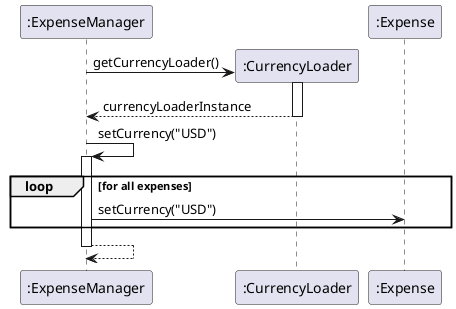 @startuml

participant ":ExpenseManager" as ExpenseManager
participant ":CurrencyLoader" as CurrencyLoader
participant ":Expense" as Expense



create CurrencyLoader
ExpenseManager -> CurrencyLoader: getCurrencyLoader()
activate CurrencyLoader
return currencyLoaderInstance

ExpenseManager -> ExpenseManager: setCurrency("USD")
activate ExpenseManager
loop for all expenses
ExpenseManager -> Expense: setCurrency("USD")
end
return


@enduml